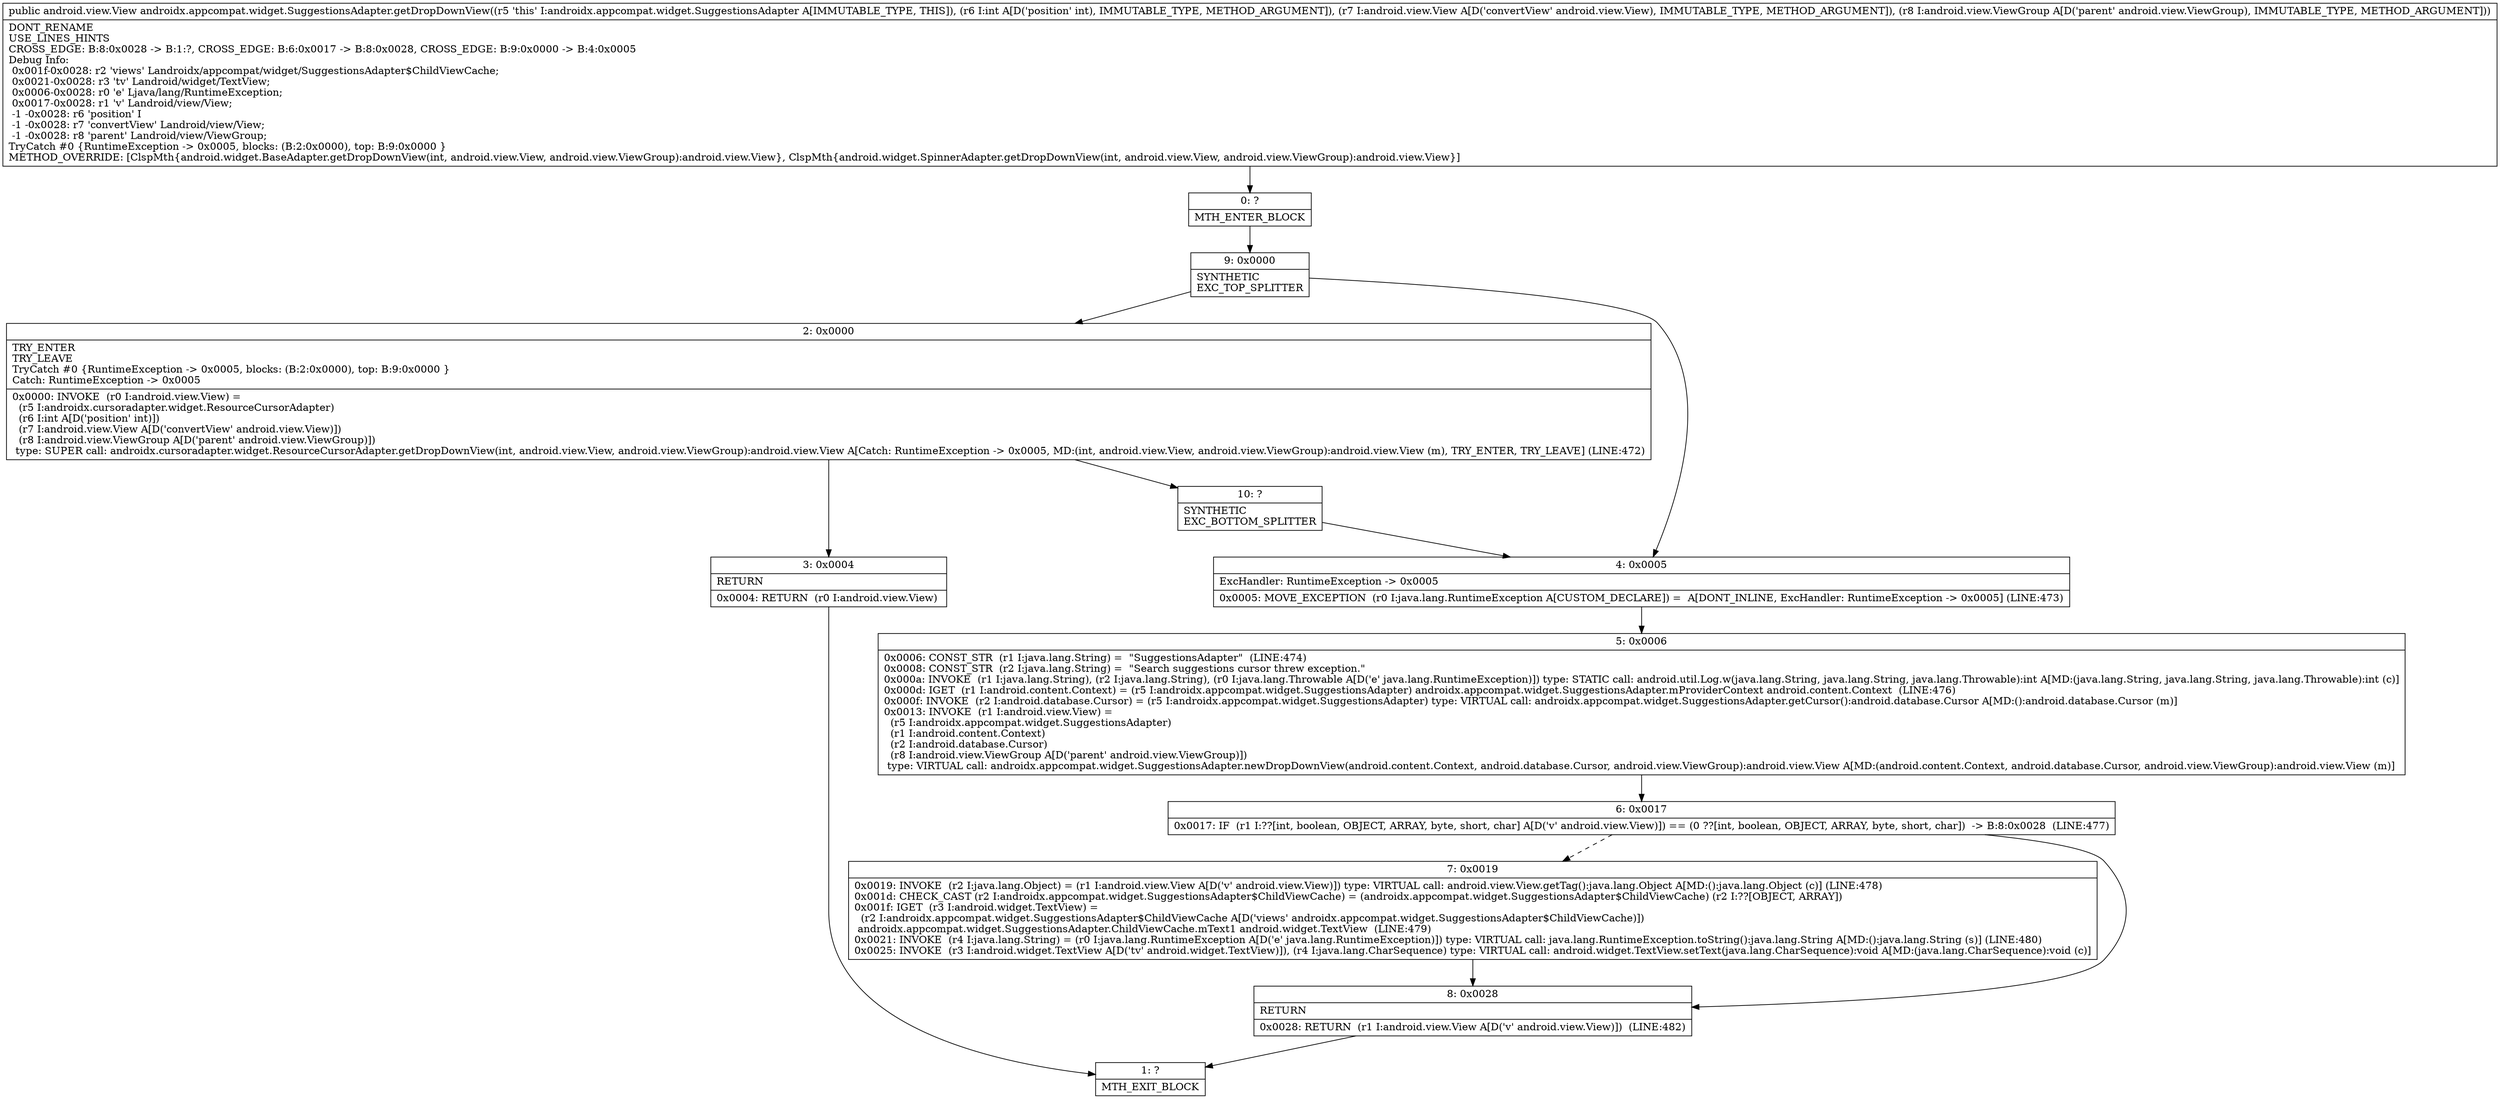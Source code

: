 digraph "CFG forandroidx.appcompat.widget.SuggestionsAdapter.getDropDownView(ILandroid\/view\/View;Landroid\/view\/ViewGroup;)Landroid\/view\/View;" {
Node_0 [shape=record,label="{0\:\ ?|MTH_ENTER_BLOCK\l}"];
Node_9 [shape=record,label="{9\:\ 0x0000|SYNTHETIC\lEXC_TOP_SPLITTER\l}"];
Node_2 [shape=record,label="{2\:\ 0x0000|TRY_ENTER\lTRY_LEAVE\lTryCatch #0 \{RuntimeException \-\> 0x0005, blocks: (B:2:0x0000), top: B:9:0x0000 \}\lCatch: RuntimeException \-\> 0x0005\l|0x0000: INVOKE  (r0 I:android.view.View) = \l  (r5 I:androidx.cursoradapter.widget.ResourceCursorAdapter)\l  (r6 I:int A[D('position' int)])\l  (r7 I:android.view.View A[D('convertView' android.view.View)])\l  (r8 I:android.view.ViewGroup A[D('parent' android.view.ViewGroup)])\l type: SUPER call: androidx.cursoradapter.widget.ResourceCursorAdapter.getDropDownView(int, android.view.View, android.view.ViewGroup):android.view.View A[Catch: RuntimeException \-\> 0x0005, MD:(int, android.view.View, android.view.ViewGroup):android.view.View (m), TRY_ENTER, TRY_LEAVE] (LINE:472)\l}"];
Node_3 [shape=record,label="{3\:\ 0x0004|RETURN\l|0x0004: RETURN  (r0 I:android.view.View) \l}"];
Node_1 [shape=record,label="{1\:\ ?|MTH_EXIT_BLOCK\l}"];
Node_10 [shape=record,label="{10\:\ ?|SYNTHETIC\lEXC_BOTTOM_SPLITTER\l}"];
Node_4 [shape=record,label="{4\:\ 0x0005|ExcHandler: RuntimeException \-\> 0x0005\l|0x0005: MOVE_EXCEPTION  (r0 I:java.lang.RuntimeException A[CUSTOM_DECLARE]) =  A[DONT_INLINE, ExcHandler: RuntimeException \-\> 0x0005] (LINE:473)\l}"];
Node_5 [shape=record,label="{5\:\ 0x0006|0x0006: CONST_STR  (r1 I:java.lang.String) =  \"SuggestionsAdapter\"  (LINE:474)\l0x0008: CONST_STR  (r2 I:java.lang.String) =  \"Search suggestions cursor threw exception.\" \l0x000a: INVOKE  (r1 I:java.lang.String), (r2 I:java.lang.String), (r0 I:java.lang.Throwable A[D('e' java.lang.RuntimeException)]) type: STATIC call: android.util.Log.w(java.lang.String, java.lang.String, java.lang.Throwable):int A[MD:(java.lang.String, java.lang.String, java.lang.Throwable):int (c)]\l0x000d: IGET  (r1 I:android.content.Context) = (r5 I:androidx.appcompat.widget.SuggestionsAdapter) androidx.appcompat.widget.SuggestionsAdapter.mProviderContext android.content.Context  (LINE:476)\l0x000f: INVOKE  (r2 I:android.database.Cursor) = (r5 I:androidx.appcompat.widget.SuggestionsAdapter) type: VIRTUAL call: androidx.appcompat.widget.SuggestionsAdapter.getCursor():android.database.Cursor A[MD:():android.database.Cursor (m)]\l0x0013: INVOKE  (r1 I:android.view.View) = \l  (r5 I:androidx.appcompat.widget.SuggestionsAdapter)\l  (r1 I:android.content.Context)\l  (r2 I:android.database.Cursor)\l  (r8 I:android.view.ViewGroup A[D('parent' android.view.ViewGroup)])\l type: VIRTUAL call: androidx.appcompat.widget.SuggestionsAdapter.newDropDownView(android.content.Context, android.database.Cursor, android.view.ViewGroup):android.view.View A[MD:(android.content.Context, android.database.Cursor, android.view.ViewGroup):android.view.View (m)]\l}"];
Node_6 [shape=record,label="{6\:\ 0x0017|0x0017: IF  (r1 I:??[int, boolean, OBJECT, ARRAY, byte, short, char] A[D('v' android.view.View)]) == (0 ??[int, boolean, OBJECT, ARRAY, byte, short, char])  \-\> B:8:0x0028  (LINE:477)\l}"];
Node_7 [shape=record,label="{7\:\ 0x0019|0x0019: INVOKE  (r2 I:java.lang.Object) = (r1 I:android.view.View A[D('v' android.view.View)]) type: VIRTUAL call: android.view.View.getTag():java.lang.Object A[MD:():java.lang.Object (c)] (LINE:478)\l0x001d: CHECK_CAST (r2 I:androidx.appcompat.widget.SuggestionsAdapter$ChildViewCache) = (androidx.appcompat.widget.SuggestionsAdapter$ChildViewCache) (r2 I:??[OBJECT, ARRAY]) \l0x001f: IGET  (r3 I:android.widget.TextView) = \l  (r2 I:androidx.appcompat.widget.SuggestionsAdapter$ChildViewCache A[D('views' androidx.appcompat.widget.SuggestionsAdapter$ChildViewCache)])\l androidx.appcompat.widget.SuggestionsAdapter.ChildViewCache.mText1 android.widget.TextView  (LINE:479)\l0x0021: INVOKE  (r4 I:java.lang.String) = (r0 I:java.lang.RuntimeException A[D('e' java.lang.RuntimeException)]) type: VIRTUAL call: java.lang.RuntimeException.toString():java.lang.String A[MD:():java.lang.String (s)] (LINE:480)\l0x0025: INVOKE  (r3 I:android.widget.TextView A[D('tv' android.widget.TextView)]), (r4 I:java.lang.CharSequence) type: VIRTUAL call: android.widget.TextView.setText(java.lang.CharSequence):void A[MD:(java.lang.CharSequence):void (c)]\l}"];
Node_8 [shape=record,label="{8\:\ 0x0028|RETURN\l|0x0028: RETURN  (r1 I:android.view.View A[D('v' android.view.View)])  (LINE:482)\l}"];
MethodNode[shape=record,label="{public android.view.View androidx.appcompat.widget.SuggestionsAdapter.getDropDownView((r5 'this' I:androidx.appcompat.widget.SuggestionsAdapter A[IMMUTABLE_TYPE, THIS]), (r6 I:int A[D('position' int), IMMUTABLE_TYPE, METHOD_ARGUMENT]), (r7 I:android.view.View A[D('convertView' android.view.View), IMMUTABLE_TYPE, METHOD_ARGUMENT]), (r8 I:android.view.ViewGroup A[D('parent' android.view.ViewGroup), IMMUTABLE_TYPE, METHOD_ARGUMENT]))  | DONT_RENAME\lUSE_LINES_HINTS\lCROSS_EDGE: B:8:0x0028 \-\> B:1:?, CROSS_EDGE: B:6:0x0017 \-\> B:8:0x0028, CROSS_EDGE: B:9:0x0000 \-\> B:4:0x0005\lDebug Info:\l  0x001f\-0x0028: r2 'views' Landroidx\/appcompat\/widget\/SuggestionsAdapter$ChildViewCache;\l  0x0021\-0x0028: r3 'tv' Landroid\/widget\/TextView;\l  0x0006\-0x0028: r0 'e' Ljava\/lang\/RuntimeException;\l  0x0017\-0x0028: r1 'v' Landroid\/view\/View;\l  \-1 \-0x0028: r6 'position' I\l  \-1 \-0x0028: r7 'convertView' Landroid\/view\/View;\l  \-1 \-0x0028: r8 'parent' Landroid\/view\/ViewGroup;\lTryCatch #0 \{RuntimeException \-\> 0x0005, blocks: (B:2:0x0000), top: B:9:0x0000 \}\lMETHOD_OVERRIDE: [ClspMth\{android.widget.BaseAdapter.getDropDownView(int, android.view.View, android.view.ViewGroup):android.view.View\}, ClspMth\{android.widget.SpinnerAdapter.getDropDownView(int, android.view.View, android.view.ViewGroup):android.view.View\}]\l}"];
MethodNode -> Node_0;Node_0 -> Node_9;
Node_9 -> Node_2;
Node_9 -> Node_4;
Node_2 -> Node_3;
Node_2 -> Node_10;
Node_3 -> Node_1;
Node_10 -> Node_4;
Node_4 -> Node_5;
Node_5 -> Node_6;
Node_6 -> Node_7[style=dashed];
Node_6 -> Node_8;
Node_7 -> Node_8;
Node_8 -> Node_1;
}

